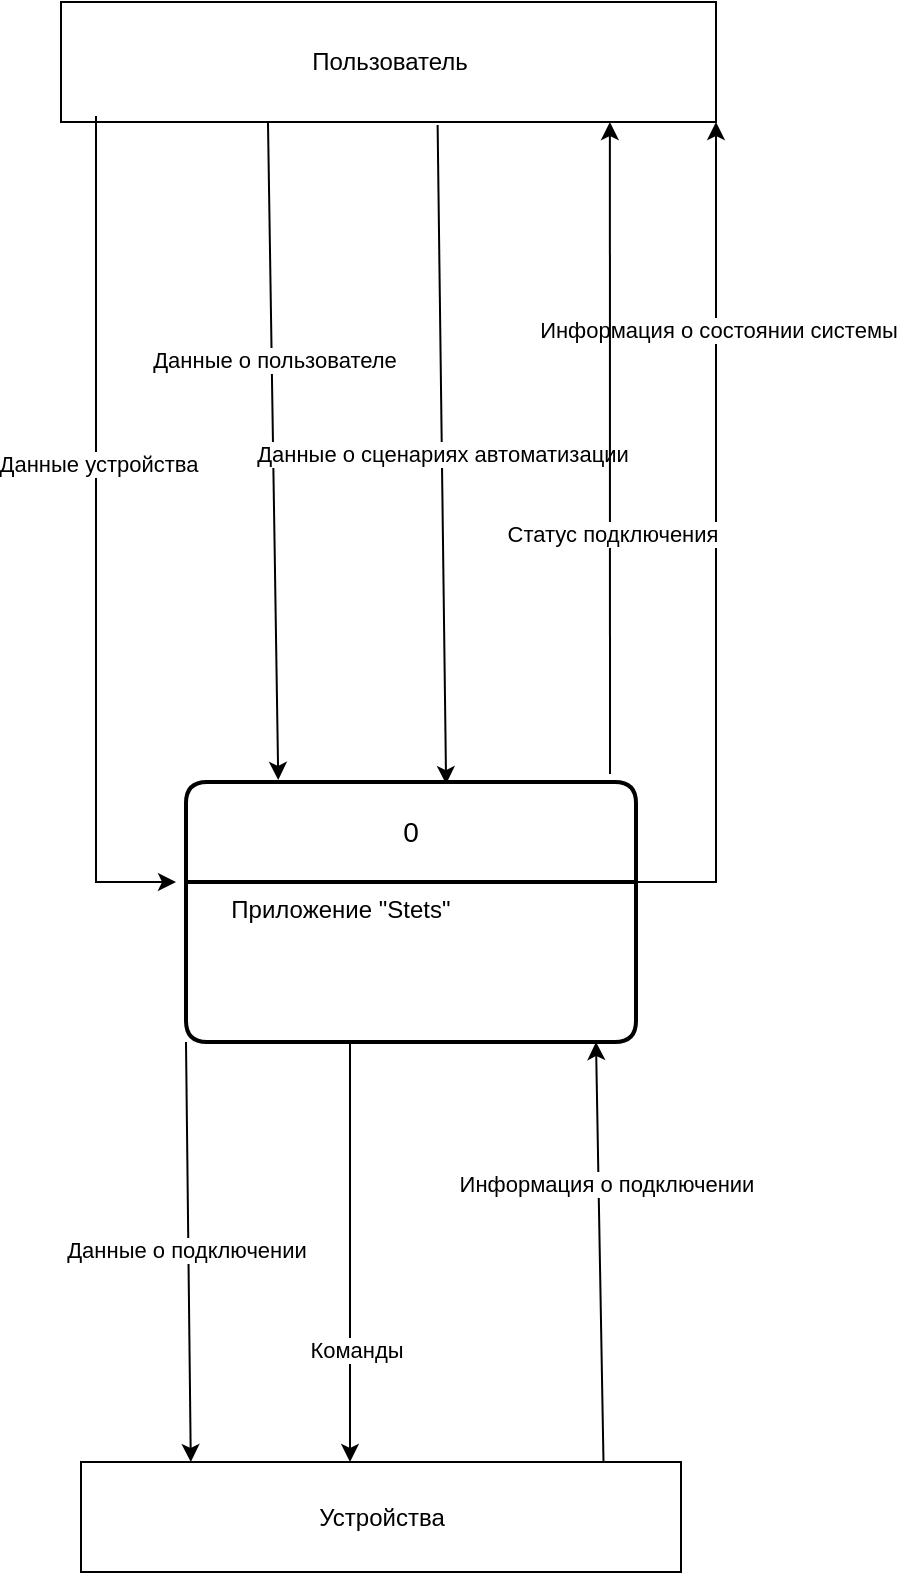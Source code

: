 <mxfile pages="3">
    <diagram name="DFD-контекстная" id="reZikSIWh23QhGESm94G">
        <mxGraphModel dx="402" dy="1732" grid="1" gridSize="10" guides="1" tooltips="1" connect="1" arrows="1" fold="1" page="1" pageScale="1" pageWidth="827" pageHeight="1169" math="0" shadow="0">
            <root>
                <mxCell id="0"/>
                <mxCell id="1" parent="0"/>
                <mxCell id="k6zx8bXzY3OSaqFqlbO9-1" value="Пользователь" style="rounded=0;whiteSpace=wrap;html=1;" parent="1" vertex="1">
                    <mxGeometry x="212.5" y="-160" width="327.5" height="60" as="geometry"/>
                </mxCell>
                <mxCell id="k6zx8bXzY3OSaqFqlbO9-2" value="0" style="swimlane;childLayout=stackLayout;horizontal=1;startSize=50;horizontalStack=0;rounded=1;fontSize=14;fontStyle=0;strokeWidth=2;resizeParent=0;resizeLast=1;shadow=0;dashed=0;align=center;arcSize=7;whiteSpace=wrap;html=1;" parent="1" vertex="1">
                    <mxGeometry x="275" y="230" width="225" height="130" as="geometry"/>
                </mxCell>
                <mxCell id="k6zx8bXzY3OSaqFqlbO9-3" value="&amp;nbsp; &amp;nbsp; &amp;nbsp;Приложение &quot;Stets&quot;" style="align=left;strokeColor=none;fillColor=none;spacingLeft=4;spacingRight=4;fontSize=12;verticalAlign=top;resizable=0;rotatable=0;part=1;html=1;whiteSpace=wrap;" parent="k6zx8bXzY3OSaqFqlbO9-2" vertex="1">
                    <mxGeometry y="50" width="225" height="80" as="geometry"/>
                </mxCell>
                <mxCell id="k6zx8bXzY3OSaqFqlbO9-4" value="Устройства" style="html=1;dashed=0;whiteSpace=wrap;" parent="1" vertex="1">
                    <mxGeometry x="222.5" y="570" width="300" height="55" as="geometry"/>
                </mxCell>
                <mxCell id="k6zx8bXzY3OSaqFqlbO9-5" value="" style="endArrow=classic;html=1;rounded=0;" parent="1" edge="1">
                    <mxGeometry width="50" height="50" relative="1" as="geometry">
                        <mxPoint x="230" y="-103" as="sourcePoint"/>
                        <mxPoint x="270" y="280" as="targetPoint"/>
                        <Array as="points">
                            <mxPoint x="230" y="280"/>
                        </Array>
                    </mxGeometry>
                </mxCell>
                <mxCell id="k6zx8bXzY3OSaqFqlbO9-6" value="Данные устройства" style="edgeLabel;html=1;align=center;verticalAlign=middle;resizable=0;points=[];" parent="k6zx8bXzY3OSaqFqlbO9-5" vertex="1" connectable="0">
                    <mxGeometry x="-0.178" y="1" relative="1" as="geometry">
                        <mxPoint as="offset"/>
                    </mxGeometry>
                </mxCell>
                <mxCell id="k6zx8bXzY3OSaqFqlbO9-7" value="" style="endArrow=classic;html=1;rounded=0;exitX=0.316;exitY=1;exitDx=0;exitDy=0;exitPerimeter=0;entryX=0.205;entryY=-0.008;entryDx=0;entryDy=0;entryPerimeter=0;" parent="1" source="k6zx8bXzY3OSaqFqlbO9-1" target="k6zx8bXzY3OSaqFqlbO9-2" edge="1">
                    <mxGeometry width="50" height="50" relative="1" as="geometry">
                        <mxPoint x="390" y="240" as="sourcePoint"/>
                        <mxPoint x="440" y="190" as="targetPoint"/>
                    </mxGeometry>
                </mxCell>
                <mxCell id="k6zx8bXzY3OSaqFqlbO9-11" value="Данные о пользователе" style="edgeLabel;html=1;align=center;verticalAlign=middle;resizable=0;points=[];" parent="k6zx8bXzY3OSaqFqlbO9-7" vertex="1" connectable="0">
                    <mxGeometry x="-0.281" y="1" relative="1" as="geometry">
                        <mxPoint as="offset"/>
                    </mxGeometry>
                </mxCell>
                <mxCell id="k6zx8bXzY3OSaqFqlbO9-9" value="" style="endArrow=classic;html=1;rounded=0;exitX=0;exitY=1;exitDx=0;exitDy=0;entryX=0.183;entryY=0;entryDx=0;entryDy=0;entryPerimeter=0;" parent="1" source="k6zx8bXzY3OSaqFqlbO9-3" target="k6zx8bXzY3OSaqFqlbO9-4" edge="1">
                    <mxGeometry width="50" height="50" relative="1" as="geometry">
                        <mxPoint x="308" y="360" as="sourcePoint"/>
                        <mxPoint x="280" y="580" as="targetPoint"/>
                    </mxGeometry>
                </mxCell>
                <mxCell id="k6zx8bXzY3OSaqFqlbO9-10" value="Данные о подключении" style="edgeLabel;html=1;align=center;verticalAlign=middle;resizable=0;points=[];" parent="k6zx8bXzY3OSaqFqlbO9-9" vertex="1" connectable="0">
                    <mxGeometry x="-0.013" y="-1" relative="1" as="geometry">
                        <mxPoint as="offset"/>
                    </mxGeometry>
                </mxCell>
                <mxCell id="k6zx8bXzY3OSaqFqlbO9-12" value="" style="endArrow=classic;html=1;rounded=0;exitX=0.575;exitY=1.025;exitDx=0;exitDy=0;exitPerimeter=0;entryX=0.578;entryY=0.008;entryDx=0;entryDy=0;entryPerimeter=0;" parent="1" source="k6zx8bXzY3OSaqFqlbO9-1" target="k6zx8bXzY3OSaqFqlbO9-2" edge="1">
                    <mxGeometry width="50" height="50" relative="1" as="geometry">
                        <mxPoint x="390" y="240" as="sourcePoint"/>
                        <mxPoint x="401" y="230" as="targetPoint"/>
                    </mxGeometry>
                </mxCell>
                <mxCell id="k6zx8bXzY3OSaqFqlbO9-18" value="Данные о сценариях автоматизации" style="edgeLabel;html=1;align=center;verticalAlign=middle;resizable=0;points=[];" parent="k6zx8bXzY3OSaqFqlbO9-12" vertex="1" connectable="0">
                    <mxGeometry x="-0.006" relative="1" as="geometry">
                        <mxPoint as="offset"/>
                    </mxGeometry>
                </mxCell>
                <mxCell id="k6zx8bXzY3OSaqFqlbO9-14" value="" style="endArrow=classic;html=1;rounded=0;exitX=1;exitY=0;exitDx=0;exitDy=0;entryX=1;entryY=1;entryDx=0;entryDy=0;" parent="1" source="k6zx8bXzY3OSaqFqlbO9-3" target="k6zx8bXzY3OSaqFqlbO9-1" edge="1">
                    <mxGeometry width="50" height="50" relative="1" as="geometry">
                        <mxPoint x="720" y="290" as="sourcePoint"/>
                        <mxPoint x="531" y="-98" as="targetPoint"/>
                        <Array as="points">
                            <mxPoint x="540" y="280"/>
                        </Array>
                    </mxGeometry>
                </mxCell>
                <mxCell id="k6zx8bXzY3OSaqFqlbO9-24" value="Информация о состоянии системы" style="edgeLabel;html=1;align=center;verticalAlign=middle;resizable=0;points=[];" parent="k6zx8bXzY3OSaqFqlbO9-14" vertex="1" connectable="0">
                    <mxGeometry x="0.505" y="-1" relative="1" as="geometry">
                        <mxPoint as="offset"/>
                    </mxGeometry>
                </mxCell>
                <mxCell id="k6zx8bXzY3OSaqFqlbO9-16" value="" style="endArrow=classic;html=1;rounded=0;exitX=0.75;exitY=0;exitDx=0;exitDy=0;entryX=0.75;entryY=1;entryDx=0;entryDy=0;" parent="1" edge="1">
                    <mxGeometry width="50" height="50" relative="1" as="geometry">
                        <mxPoint x="483.75" y="570" as="sourcePoint"/>
                        <mxPoint x="480" y="360" as="targetPoint"/>
                        <Array as="points"/>
                    </mxGeometry>
                </mxCell>
                <mxCell id="k6zx8bXzY3OSaqFqlbO9-17" value="Информация о подключении" style="edgeLabel;html=1;align=center;verticalAlign=middle;resizable=0;points=[];" parent="k6zx8bXzY3OSaqFqlbO9-16" vertex="1" connectable="0">
                    <mxGeometry x="-0.039" y="-3" relative="1" as="geometry">
                        <mxPoint y="-38" as="offset"/>
                    </mxGeometry>
                </mxCell>
                <mxCell id="k6zx8bXzY3OSaqFqlbO9-19" value="" style="endArrow=classic;html=1;rounded=0;" parent="1" edge="1">
                    <mxGeometry width="50" height="50" relative="1" as="geometry">
                        <mxPoint x="357" y="361" as="sourcePoint"/>
                        <mxPoint x="357" y="570" as="targetPoint"/>
                    </mxGeometry>
                </mxCell>
                <mxCell id="k6zx8bXzY3OSaqFqlbO9-21" value="Команды" style="edgeLabel;html=1;align=center;verticalAlign=middle;resizable=0;points=[];" parent="k6zx8bXzY3OSaqFqlbO9-19" vertex="1" connectable="0">
                    <mxGeometry x="0.465" y="3" relative="1" as="geometry">
                        <mxPoint as="offset"/>
                    </mxGeometry>
                </mxCell>
                <mxCell id="k6zx8bXzY3OSaqFqlbO9-22" value="" style="endArrow=classic;html=1;rounded=0;entryX=0.838;entryY=1;entryDx=0;entryDy=0;entryPerimeter=0;" parent="1" target="k6zx8bXzY3OSaqFqlbO9-1" edge="1">
                    <mxGeometry width="50" height="50" relative="1" as="geometry">
                        <mxPoint x="487" y="226" as="sourcePoint"/>
                        <mxPoint x="670" y="150" as="targetPoint"/>
                        <Array as="points"/>
                    </mxGeometry>
                </mxCell>
                <mxCell id="k6zx8bXzY3OSaqFqlbO9-23" value="Статус подключения" style="edgeLabel;html=1;align=center;verticalAlign=middle;resizable=0;points=[];" parent="k6zx8bXzY3OSaqFqlbO9-22" vertex="1" connectable="0">
                    <mxGeometry x="-0.26" y="-1" relative="1" as="geometry">
                        <mxPoint as="offset"/>
                    </mxGeometry>
                </mxCell>
            </root>
        </mxGraphModel>
    </diagram>
    <diagram id="iBWGC7kFAZSVqb4ZcqFA" name="DFD-логическая">
        <mxGraphModel dx="1529" dy="563" grid="1" gridSize="10" guides="1" tooltips="1" connect="1" arrows="1" fold="1" page="1" pageScale="1" pageWidth="827" pageHeight="1169" math="0" shadow="0">
            <root>
                <mxCell id="0"/>
                <mxCell id="1" parent="0"/>
                <mxCell id="yB6pXcSlxab4qmpoPJFM-1" value="1&amp;nbsp;" style="swimlane;childLayout=stackLayout;horizontal=1;startSize=50;horizontalStack=0;rounded=1;fontSize=14;fontStyle=0;strokeWidth=2;resizeParent=0;resizeLast=1;shadow=0;dashed=0;align=center;arcSize=4;whiteSpace=wrap;html=1;" parent="1" vertex="1">
                    <mxGeometry x="50" y="410" width="160" height="120" as="geometry"/>
                </mxCell>
                <mxCell id="yB6pXcSlxab4qmpoPJFM-2" value="Управлять учетной записью" style="align=left;strokeColor=none;fillColor=none;spacingLeft=4;spacingRight=4;fontSize=12;verticalAlign=top;resizable=0;rotatable=0;part=1;html=1;whiteSpace=wrap;" parent="yB6pXcSlxab4qmpoPJFM-1" vertex="1">
                    <mxGeometry y="50" width="160" height="70" as="geometry"/>
                </mxCell>
                <mxCell id="yB6pXcSlxab4qmpoPJFM-3" value="2" style="swimlane;childLayout=stackLayout;horizontal=1;startSize=50;horizontalStack=0;rounded=1;fontSize=14;fontStyle=0;strokeWidth=2;resizeParent=0;resizeLast=1;shadow=0;dashed=0;align=center;arcSize=4;whiteSpace=wrap;html=1;" parent="1" vertex="1">
                    <mxGeometry x="960" y="480" width="160" height="120" as="geometry"/>
                </mxCell>
                <mxCell id="yB6pXcSlxab4qmpoPJFM-4" value="Управлять устройством" style="align=left;strokeColor=none;fillColor=none;spacingLeft=4;spacingRight=4;fontSize=12;verticalAlign=top;resizable=0;rotatable=0;part=1;html=1;whiteSpace=wrap;" parent="yB6pXcSlxab4qmpoPJFM-3" vertex="1">
                    <mxGeometry y="50" width="160" height="70" as="geometry"/>
                </mxCell>
                <mxCell id="yB6pXcSlxab4qmpoPJFM-5" value="4" style="swimlane;childLayout=stackLayout;horizontal=1;startSize=50;horizontalStack=0;rounded=1;fontSize=14;fontStyle=0;strokeWidth=2;resizeParent=0;resizeLast=1;shadow=0;dashed=0;align=center;arcSize=4;whiteSpace=wrap;html=1;" parent="1" vertex="1">
                    <mxGeometry x="-200" y="600" width="160" height="120" as="geometry"/>
                </mxCell>
                <mxCell id="yB6pXcSlxab4qmpoPJFM-6" value="Управлять комнатами" style="align=left;strokeColor=none;fillColor=none;spacingLeft=4;spacingRight=4;fontSize=12;verticalAlign=top;resizable=0;rotatable=0;part=1;html=1;whiteSpace=wrap;" parent="yB6pXcSlxab4qmpoPJFM-5" vertex="1">
                    <mxGeometry y="50" width="160" height="70" as="geometry"/>
                </mxCell>
                <mxCell id="yB6pXcSlxab4qmpoPJFM-7" value="3" style="swimlane;childLayout=stackLayout;horizontal=1;startSize=50;horizontalStack=0;rounded=1;fontSize=14;fontStyle=0;strokeWidth=2;resizeParent=0;resizeLast=1;shadow=0;dashed=0;align=center;arcSize=4;whiteSpace=wrap;html=1;" parent="1" vertex="1">
                    <mxGeometry x="770" y="350" width="160" height="120" as="geometry"/>
                </mxCell>
                <mxCell id="yB6pXcSlxab4qmpoPJFM-8" value="Управлять сценарием" style="align=left;strokeColor=none;fillColor=none;spacingLeft=4;spacingRight=4;fontSize=12;verticalAlign=top;resizable=0;rotatable=0;part=1;html=1;whiteSpace=wrap;" parent="yB6pXcSlxab4qmpoPJFM-7" vertex="1">
                    <mxGeometry y="50" width="160" height="70" as="geometry"/>
                </mxCell>
                <mxCell id="yB6pXcSlxab4qmpoPJFM-9" value="5&amp;nbsp;" style="swimlane;childLayout=stackLayout;horizontal=1;startSize=50;horizontalStack=0;rounded=1;fontSize=14;fontStyle=0;strokeWidth=2;resizeParent=0;resizeLast=1;shadow=0;dashed=0;align=center;arcSize=4;whiteSpace=wrap;html=1;" parent="1" vertex="1">
                    <mxGeometry x="370" y="460" width="260" height="130" as="geometry"/>
                </mxCell>
                <mxCell id="yB6pXcSlxab4qmpoPJFM-10" value="Управлять домом" style="align=left;strokeColor=none;fillColor=none;spacingLeft=4;spacingRight=4;fontSize=12;verticalAlign=top;resizable=0;rotatable=0;part=1;html=1;whiteSpace=wrap;" parent="yB6pXcSlxab4qmpoPJFM-9" vertex="1">
                    <mxGeometry y="50" width="260" height="80" as="geometry"/>
                </mxCell>
                <mxCell id="yB6pXcSlxab4qmpoPJFM-11" value="Пользователь" style="html=1;dashed=0;whiteSpace=wrap;" parent="1" vertex="1">
                    <mxGeometry x="360" y="220" width="280" height="50" as="geometry"/>
                </mxCell>
                <mxCell id="yB6pXcSlxab4qmpoPJFM-12" value="Устройство" style="html=1;dashed=0;whiteSpace=wrap;" parent="1" vertex="1">
                    <mxGeometry x="950" y="820" width="210" height="50" as="geometry"/>
                </mxCell>
                <mxCell id="yB6pXcSlxab4qmpoPJFM-13" value="D1&lt;span style=&quot;white-space: pre;&quot;&gt;&#x9;&lt;/span&gt;Пользователи" style="html=1;dashed=0;whiteSpace=wrap;shape=mxgraph.dfd.dataStoreID;align=left;spacingLeft=3;points=[[0,0],[0.5,0],[1,0],[0,0.5],[1,0.5],[0,1],[0.5,1],[1,1]];" parent="1" vertex="1">
                    <mxGeometry x="180" y="760" width="160" height="30" as="geometry"/>
                </mxCell>
                <mxCell id="yB6pXcSlxab4qmpoPJFM-14" value="D2&lt;span style=&quot;white-space: pre;&quot;&gt;&#x9;&lt;/span&gt;Подключенные устройства" style="html=1;dashed=0;whiteSpace=wrap;shape=mxgraph.dfd.dataStoreID;align=left;spacingLeft=3;points=[[0,0],[0.5,0],[1,0],[0,0.5],[1,0.5],[0,1],[0.5,1],[1,1]];" parent="1" vertex="1">
                    <mxGeometry x="1080" y="680" width="190" height="30" as="geometry"/>
                </mxCell>
                <mxCell id="yB6pXcSlxab4qmpoPJFM-15" value="D4&lt;span style=&quot;white-space: pre;&quot;&gt;&#x9;&lt;/span&gt;Комнаты" style="html=1;dashed=0;whiteSpace=wrap;shape=mxgraph.dfd.dataStoreID;align=left;spacingLeft=3;points=[[0,0],[0.5,0],[1,0],[0,0.5],[1,0.5],[0,1],[0.5,1],[1,1]];" parent="1" vertex="1">
                    <mxGeometry x="-190" y="950" width="170" height="30" as="geometry"/>
                </mxCell>
                <mxCell id="yB6pXcSlxab4qmpoPJFM-16" value="D5&lt;span style=&quot;white-space: pre;&quot;&gt;&#x9;&lt;/span&gt;&amp;nbsp;Данные&amp;nbsp; о состоянии системы" style="html=1;dashed=0;whiteSpace=wrap;shape=mxgraph.dfd.dataStoreID;align=left;spacingLeft=3;points=[[0,0],[0.5,0],[1,0],[0,0.5],[1,0.5],[0,1],[0.5,1],[1,1]];" parent="1" vertex="1">
                    <mxGeometry x="190" y="360" width="205" height="30" as="geometry"/>
                </mxCell>
                <mxCell id="Th4OzS_0LrlCGbPmKMXX-1" value="" style="endArrow=classic;html=1;rounded=0;entryX=0.556;entryY=-0.033;entryDx=0;entryDy=0;entryPerimeter=0;exitX=0;exitY=0.75;exitDx=0;exitDy=0;" parent="1" source="yB6pXcSlxab4qmpoPJFM-11" target="yB6pXcSlxab4qmpoPJFM-1" edge="1">
                    <mxGeometry width="50" height="50" relative="1" as="geometry">
                        <mxPoint x="350" y="260" as="sourcePoint"/>
                        <mxPoint x="440" y="590" as="targetPoint"/>
                        <Array as="points">
                            <mxPoint x="139" y="260"/>
                        </Array>
                    </mxGeometry>
                </mxCell>
                <mxCell id="Th4OzS_0LrlCGbPmKMXX-2" value="Данные о пользователе" style="edgeLabel;html=1;align=center;verticalAlign=middle;resizable=0;points=[];" parent="Th4OzS_0LrlCGbPmKMXX-1" vertex="1" connectable="0">
                    <mxGeometry x="0.114" y="-3" relative="1" as="geometry">
                        <mxPoint as="offset"/>
                    </mxGeometry>
                </mxCell>
                <mxCell id="Th4OzS_0LrlCGbPmKMXX-3" value="" style="endArrow=classic;html=1;rounded=0;exitX=0.438;exitY=1.057;exitDx=0;exitDy=0;exitPerimeter=0;entryX=0;entryY=0.5;entryDx=0;entryDy=0;" parent="1" source="yB6pXcSlxab4qmpoPJFM-2" target="yB6pXcSlxab4qmpoPJFM-13" edge="1">
                    <mxGeometry width="50" height="50" relative="1" as="geometry">
                        <mxPoint x="390" y="640" as="sourcePoint"/>
                        <mxPoint x="440" y="590" as="targetPoint"/>
                        <Array as="points">
                            <mxPoint x="120" y="775"/>
                        </Array>
                    </mxGeometry>
                </mxCell>
                <mxCell id="Th4OzS_0LrlCGbPmKMXX-4" value="Новый пользователь" style="edgeLabel;html=1;align=center;verticalAlign=middle;resizable=0;points=[];" parent="Th4OzS_0LrlCGbPmKMXX-3" vertex="1" connectable="0">
                    <mxGeometry x="-0.018" y="3" relative="1" as="geometry">
                        <mxPoint x="-8" y="-42" as="offset"/>
                    </mxGeometry>
                </mxCell>
                <mxCell id="Th4OzS_0LrlCGbPmKMXX-5" value="" style="endArrow=classic;html=1;rounded=0;exitX=0.625;exitY=0;exitDx=0;exitDy=0;exitPerimeter=0;entryX=0;entryY=0.75;entryDx=0;entryDy=0;" parent="1" source="yB6pXcSlxab4qmpoPJFM-13" target="yB6pXcSlxab4qmpoPJFM-9" edge="1">
                    <mxGeometry width="50" height="50" relative="1" as="geometry">
                        <mxPoint x="390" y="640" as="sourcePoint"/>
                        <mxPoint x="440" y="590" as="targetPoint"/>
                        <Array as="points">
                            <mxPoint x="280" y="558"/>
                        </Array>
                    </mxGeometry>
                </mxCell>
                <mxCell id="Th4OzS_0LrlCGbPmKMXX-6" value="Данные пользователя" style="edgeLabel;html=1;align=center;verticalAlign=middle;resizable=0;points=[];" parent="Th4OzS_0LrlCGbPmKMXX-5" vertex="1" connectable="0">
                    <mxGeometry x="-0.224" relative="1" as="geometry">
                        <mxPoint as="offset"/>
                    </mxGeometry>
                </mxCell>
                <mxCell id="Th4OzS_0LrlCGbPmKMXX-7" value="" style="endArrow=classic;html=1;rounded=0;exitX=0.25;exitY=1;exitDx=0;exitDy=0;" parent="1" source="yB6pXcSlxab4qmpoPJFM-11" edge="1">
                    <mxGeometry width="50" height="50" relative="1" as="geometry">
                        <mxPoint x="460" y="640" as="sourcePoint"/>
                        <mxPoint x="430" y="458" as="targetPoint"/>
                    </mxGeometry>
                </mxCell>
                <mxCell id="Th4OzS_0LrlCGbPmKMXX-8" value="Команда" style="edgeLabel;html=1;align=center;verticalAlign=middle;resizable=0;points=[];" parent="Th4OzS_0LrlCGbPmKMXX-7" vertex="1" connectable="0">
                    <mxGeometry x="-0.052" y="-1" relative="1" as="geometry">
                        <mxPoint as="offset"/>
                    </mxGeometry>
                </mxCell>
                <mxCell id="MvIevHki_tiFbJYC2Q9U-1" value="" style="endArrow=classic;html=1;rounded=0;exitX=1;exitY=0.5;exitDx=0;exitDy=0;" parent="1" edge="1">
                    <mxGeometry width="50" height="50" relative="1" as="geometry">
                        <mxPoint x="640" y="235" as="sourcePoint"/>
                        <mxPoint x="1040" y="480" as="targetPoint"/>
                        <Array as="points">
                            <mxPoint x="850" y="235"/>
                            <mxPoint x="1040" y="235"/>
                        </Array>
                    </mxGeometry>
                </mxCell>
                <mxCell id="MvIevHki_tiFbJYC2Q9U-2" value="Данные устройства" style="edgeLabel;html=1;align=center;verticalAlign=middle;resizable=0;points=[];" parent="MvIevHki_tiFbJYC2Q9U-1" vertex="1" connectable="0">
                    <mxGeometry x="0.565" relative="1" as="geometry">
                        <mxPoint as="offset"/>
                    </mxGeometry>
                </mxCell>
                <mxCell id="esLoRcwWPjOHt5BizVBH-1" value="" style="endArrow=classic;html=1;rounded=0;entryX=0.632;entryY=-0.1;entryDx=0;entryDy=0;entryPerimeter=0;" parent="1" target="yB6pXcSlxab4qmpoPJFM-14" edge="1">
                    <mxGeometry width="50" height="50" relative="1" as="geometry">
                        <mxPoint x="1120" y="540" as="sourcePoint"/>
                        <mxPoint x="1200" y="540" as="targetPoint"/>
                        <Array as="points">
                            <mxPoint x="1200" y="540"/>
                            <mxPoint x="1200" y="610"/>
                        </Array>
                    </mxGeometry>
                </mxCell>
                <mxCell id="esLoRcwWPjOHt5BizVBH-2" value="Новое устройство" style="edgeLabel;html=1;align=center;verticalAlign=middle;resizable=0;points=[];" parent="esLoRcwWPjOHt5BizVBH-1" vertex="1" connectable="0">
                    <mxGeometry x="-0.057" y="3" relative="1" as="geometry">
                        <mxPoint as="offset"/>
                    </mxGeometry>
                </mxCell>
                <mxCell id="esLoRcwWPjOHt5BizVBH-3" value="" style="endArrow=classic;html=1;rounded=0;entryX=1.024;entryY=0.625;entryDx=0;entryDy=0;entryPerimeter=0;exitX=0.006;exitY=0.4;exitDx=0;exitDy=0;exitPerimeter=0;" parent="1" source="yB6pXcSlxab4qmpoPJFM-4" target="yB6pXcSlxab4qmpoPJFM-10" edge="1">
                    <mxGeometry width="50" height="50" relative="1" as="geometry">
                        <mxPoint x="800" y="630" as="sourcePoint"/>
                        <mxPoint x="510" y="590" as="targetPoint"/>
                        <Array as="points">
                            <mxPoint x="800" y="560"/>
                        </Array>
                    </mxGeometry>
                </mxCell>
                <mxCell id="esLoRcwWPjOHt5BizVBH-4" value="Данные устройства" style="edgeLabel;html=1;align=center;verticalAlign=middle;resizable=0;points=[];" parent="esLoRcwWPjOHt5BizVBH-3" vertex="1" connectable="0">
                    <mxGeometry x="0.061" y="-1" relative="1" as="geometry">
                        <mxPoint as="offset"/>
                    </mxGeometry>
                </mxCell>
                <mxCell id="VAtWqYAqVG_3gc-gl02Y-1" value="" style="endArrow=classic;html=1;rounded=0;exitX=0.57;exitY=-0.006;exitDx=0;exitDy=0;exitPerimeter=0;" parent="1" source="yB6pXcSlxab4qmpoPJFM-12" edge="1">
                    <mxGeometry width="50" height="50" relative="1" as="geometry">
                        <mxPoint x="500" y="697" as="sourcePoint"/>
                        <mxPoint x="1070" y="600" as="targetPoint"/>
                    </mxGeometry>
                </mxCell>
                <mxCell id="VAtWqYAqVG_3gc-gl02Y-2" value="Информация о подключении" style="edgeLabel;html=1;align=center;verticalAlign=middle;resizable=0;points=[];" parent="VAtWqYAqVG_3gc-gl02Y-1" vertex="1" connectable="0">
                    <mxGeometry x="-0.383" y="-3" relative="1" as="geometry">
                        <mxPoint as="offset"/>
                    </mxGeometry>
                </mxCell>
                <mxCell id="FkXzyb1X4vlJU72x5XCU-1" value="" style="endArrow=classic;html=1;rounded=0;exitX=1;exitY=0.25;exitDx=0;exitDy=0;entryX=0.5;entryY=0;entryDx=0;entryDy=0;" parent="1" target="yB6pXcSlxab4qmpoPJFM-7" edge="1">
                    <mxGeometry width="50" height="50" relative="1" as="geometry">
                        <mxPoint x="640" y="250" as="sourcePoint"/>
                        <mxPoint x="730" y="397.5" as="targetPoint"/>
                        <Array as="points">
                            <mxPoint x="850" y="250"/>
                        </Array>
                    </mxGeometry>
                </mxCell>
                <mxCell id="FkXzyb1X4vlJU72x5XCU-2" value="Данные о сценариях автоматизации" style="edgeLabel;html=1;align=center;verticalAlign=middle;resizable=0;points=[];" parent="FkXzyb1X4vlJU72x5XCU-1" vertex="1" connectable="0">
                    <mxGeometry x="0.643" y="-3" relative="1" as="geometry">
                        <mxPoint as="offset"/>
                    </mxGeometry>
                </mxCell>
                <mxCell id="meuc46JALqr3zIQNHmDI-3" value="" style="endArrow=classic;html=1;rounded=0;exitX=0.5;exitY=1;exitDx=0;exitDy=0;entryX=1;entryY=0.25;entryDx=0;entryDy=0;" parent="1" target="yB6pXcSlxab4qmpoPJFM-10" edge="1">
                    <mxGeometry width="50" height="50" relative="1" as="geometry">
                        <mxPoint x="884" y="470" as="sourcePoint"/>
                        <mxPoint x="640" y="500" as="targetPoint"/>
                        <Array as="points">
                            <mxPoint x="884" y="530"/>
                            <mxPoint x="660" y="530"/>
                        </Array>
                    </mxGeometry>
                </mxCell>
                <mxCell id="xZoSSVzvrT3jWN32nEku-7" value="Данные о новых сценариях" style="edgeLabel;html=1;align=center;verticalAlign=middle;resizable=0;points=[];" parent="meuc46JALqr3zIQNHmDI-3" vertex="1" connectable="0">
                    <mxGeometry x="-0.184" y="2" relative="1" as="geometry">
                        <mxPoint x="-1" as="offset"/>
                    </mxGeometry>
                </mxCell>
                <mxCell id="meuc46JALqr3zIQNHmDI-4" value="" style="endArrow=classic;html=1;rounded=0;exitX=0;exitY=0.25;exitDx=0;exitDy=0;entryX=0.5;entryY=0;entryDx=0;entryDy=0;" parent="1" source="yB6pXcSlxab4qmpoPJFM-11" target="yB6pXcSlxab4qmpoPJFM-5" edge="1">
                    <mxGeometry width="50" height="50" relative="1" as="geometry">
                        <mxPoint x="410" y="600" as="sourcePoint"/>
                        <mxPoint x="460" y="550" as="targetPoint"/>
                        <Array as="points">
                            <mxPoint x="-120" y="230"/>
                        </Array>
                    </mxGeometry>
                </mxCell>
                <mxCell id="meuc46JALqr3zIQNHmDI-5" value="Данные о комнатах" style="edgeLabel;html=1;align=center;verticalAlign=middle;resizable=0;points=[];" parent="meuc46JALqr3zIQNHmDI-4" vertex="1" connectable="0">
                    <mxGeometry x="0.361" relative="1" as="geometry">
                        <mxPoint as="offset"/>
                    </mxGeometry>
                </mxCell>
                <mxCell id="meuc46JALqr3zIQNHmDI-6" value="" style="endArrow=classic;html=1;rounded=0;exitX=0.5;exitY=1;exitDx=0;exitDy=0;entryX=0.412;entryY=0;entryDx=0;entryDy=0;entryPerimeter=0;" parent="1" source="yB6pXcSlxab4qmpoPJFM-6" target="yB6pXcSlxab4qmpoPJFM-15" edge="1">
                    <mxGeometry width="50" height="50" relative="1" as="geometry">
                        <mxPoint x="410" y="600" as="sourcePoint"/>
                        <mxPoint x="460" y="550" as="targetPoint"/>
                    </mxGeometry>
                </mxCell>
                <mxCell id="meuc46JALqr3zIQNHmDI-7" value="Новая комната" style="edgeLabel;html=1;align=center;verticalAlign=middle;resizable=0;points=[];" parent="meuc46JALqr3zIQNHmDI-6" vertex="1" connectable="0">
                    <mxGeometry x="-0.23" y="-1" relative="1" as="geometry">
                        <mxPoint as="offset"/>
                    </mxGeometry>
                </mxCell>
                <mxCell id="QI4z3A9985BD6TT1kJea-1" value="" style="endArrow=classic;html=1;rounded=0;entryX=0.75;entryY=1;entryDx=0;entryDy=0;" parent="1" target="yB6pXcSlxab4qmpoPJFM-11" edge="1">
                    <mxGeometry width="50" height="50" relative="1" as="geometry">
                        <mxPoint x="570" y="450" as="sourcePoint"/>
                        <mxPoint x="460" y="550" as="targetPoint"/>
                    </mxGeometry>
                </mxCell>
                <mxCell id="QI4z3A9985BD6TT1kJea-2" value="Данные о состоянии системы" style="edgeLabel;html=1;align=center;verticalAlign=middle;resizable=0;points=[];" parent="QI4z3A9985BD6TT1kJea-1" vertex="1" connectable="0">
                    <mxGeometry x="-0.029" y="-5" relative="1" as="geometry">
                        <mxPoint as="offset"/>
                    </mxGeometry>
                </mxCell>
                <mxCell id="QI4z3A9985BD6TT1kJea-3" value="" style="endArrow=classic;html=1;rounded=0;exitX=1;exitY=0.5;exitDx=0;exitDy=0;entryX=0;entryY=1;entryDx=0;entryDy=0;" parent="1" source="yB6pXcSlxab4qmpoPJFM-15" target="yB6pXcSlxab4qmpoPJFM-10" edge="1">
                    <mxGeometry width="50" height="50" relative="1" as="geometry">
                        <mxPoint x="410" y="600" as="sourcePoint"/>
                        <mxPoint x="460" y="550" as="targetPoint"/>
                        <Array as="points">
                            <mxPoint x="370" y="960"/>
                        </Array>
                    </mxGeometry>
                </mxCell>
                <mxCell id="QI4z3A9985BD6TT1kJea-4" value="Информация о комнате" style="edgeLabel;html=1;align=center;verticalAlign=middle;resizable=0;points=[];" parent="QI4z3A9985BD6TT1kJea-3" vertex="1" connectable="0">
                    <mxGeometry x="0.248" y="-1" relative="1" as="geometry">
                        <mxPoint as="offset"/>
                    </mxGeometry>
                </mxCell>
                <mxCell id="cDRBB3cIT0DuMHjjlJKp-1" value="" style="endArrow=classic;html=1;rounded=0;exitX=0.25;exitY=1;exitDx=0;exitDy=0;" parent="1" source="yB6pXcSlxab4qmpoPJFM-4" edge="1">
                    <mxGeometry width="50" height="50" relative="1" as="geometry">
                        <mxPoint x="400" y="620" as="sourcePoint"/>
                        <mxPoint x="1000" y="820" as="targetPoint"/>
                    </mxGeometry>
                </mxCell>
                <mxCell id="eJmEL_J62upDbb7Yupkg-1" value="Данные о подключении" style="edgeLabel;html=1;align=center;verticalAlign=middle;resizable=0;points=[];" parent="cDRBB3cIT0DuMHjjlJKp-1" vertex="1" connectable="0">
                    <mxGeometry x="0.104" y="1" relative="1" as="geometry">
                        <mxPoint y="-36" as="offset"/>
                    </mxGeometry>
                </mxCell>
                <mxCell id="xZoSSVzvrT3jWN32nEku-2" value="" style="endArrow=classic;html=1;rounded=0;exitX=-0.003;exitY=0.138;exitDx=0;exitDy=0;exitPerimeter=0;" parent="1" source="yB6pXcSlxab4qmpoPJFM-9" edge="1">
                    <mxGeometry width="50" height="50" relative="1" as="geometry">
                        <mxPoint x="410" y="600" as="sourcePoint"/>
                        <mxPoint x="360" y="391" as="targetPoint"/>
                        <Array as="points">
                            <mxPoint x="360" y="478"/>
                        </Array>
                    </mxGeometry>
                </mxCell>
                <mxCell id="xZoSSVzvrT3jWN32nEku-3" value="новые данные" style="edgeLabel;html=1;align=center;verticalAlign=middle;resizable=0;points=[];" parent="xZoSSVzvrT3jWN32nEku-2" vertex="1" connectable="0">
                    <mxGeometry x="0.122" y="-3" relative="1" as="geometry">
                        <mxPoint as="offset"/>
                    </mxGeometry>
                </mxCell>
                <mxCell id="xZoSSVzvrT3jWN32nEku-4" value="" style="endArrow=classic;html=1;rounded=0;exitX=0.461;exitY=1.069;exitDx=0;exitDy=0;entryX=0;entryY=0.5;entryDx=0;entryDy=0;exitPerimeter=0;" parent="1" source="yB6pXcSlxab4qmpoPJFM-16" target="yB6pXcSlxab4qmpoPJFM-9" edge="1">
                    <mxGeometry width="50" height="50" relative="1" as="geometry">
                        <mxPoint x="410" y="600" as="sourcePoint"/>
                        <mxPoint x="460" y="550" as="targetPoint"/>
                        <Array as="points">
                            <mxPoint x="285" y="525"/>
                        </Array>
                    </mxGeometry>
                </mxCell>
                <mxCell id="xZoSSVzvrT3jWN32nEku-5" value="Статистика состояния" style="edgeLabel;html=1;align=center;verticalAlign=middle;resizable=0;points=[];" parent="xZoSSVzvrT3jWN32nEku-4" vertex="1" connectable="0">
                    <mxGeometry x="-0.244" relative="1" as="geometry">
                        <mxPoint as="offset"/>
                    </mxGeometry>
                </mxCell>
            </root>
        </mxGraphModel>
    </diagram>
    <diagram id="DLpr7za16m0rbnRURpc9" name="ER-диаграмма">
        <mxGraphModel dx="1529" dy="1732" grid="1" gridSize="10" guides="1" tooltips="1" connect="1" arrows="1" fold="1" page="1" pageScale="1" pageWidth="827" pageHeight="1169" math="0" shadow="0">
            <root>
                <mxCell id="0"/>
                <mxCell id="1" parent="0"/>
                <mxCell id="EJkmDlG7SMKwn1BJMzHJ-1" value="Пользователь" style="swimlane;childLayout=stackLayout;horizontal=1;startSize=50;horizontalStack=0;rounded=1;fontSize=14;fontStyle=0;strokeWidth=2;resizeParent=0;resizeLast=1;shadow=0;dashed=0;align=center;arcSize=4;whiteSpace=wrap;html=1;" parent="1" vertex="1">
                    <mxGeometry x="335" y="-1100" width="320" height="380" as="geometry"/>
                </mxCell>
                <mxCell id="EJkmDlG7SMKwn1BJMzHJ-2" value="&lt;div&gt;* Идентификатор пользователя&lt;/div&gt;&lt;div&gt;Имя пользователя&lt;/div&gt;&lt;div&gt;Email&amp;nbsp;&lt;/div&gt;&lt;div&gt;Пароль&lt;/div&gt;&lt;div&gt;Идентификатор устройства&lt;/div&gt;&lt;div&gt;Название устройства&lt;/div&gt;&lt;div&gt;Статус устройства&lt;/div&gt;&lt;div&gt;Описание устройства&lt;/div&gt;&lt;div&gt;Модель устройства&lt;/div&gt;&lt;div&gt;Режим энергосбережения&lt;/div&gt;&lt;div&gt;Тип конаты&lt;/div&gt;&lt;div&gt;Название комнаты&lt;/div&gt;&lt;div&gt;Иконка комнаты&lt;br&gt;&lt;/div&gt;&lt;div&gt;Название сценария автоматизации&lt;/div&gt;&lt;div&gt;Время начала срабатывания&lt;/div&gt;&lt;div&gt;Время окончания&lt;/div&gt;&lt;div&gt;Дни недели&lt;/div&gt;&lt;div&gt;Статус сценария автоматизации&lt;/div&gt;&lt;div&gt;&lt;span style=&quot;background-color: transparent; color: light-dark(rgb(0, 0, 0), rgb(255, 255, 255));&quot;&gt;Адрес дома&lt;/span&gt;&lt;/div&gt;&lt;div&gt;&lt;span style=&quot;background-color: transparent; color: light-dark(rgb(0, 0, 0), rgb(255, 255, 255));&quot;&gt;Режим энергосбережения&lt;/span&gt;&lt;/div&gt;&lt;div&gt;&lt;br&gt;&lt;/div&gt;&lt;div&gt;&lt;br&gt;&lt;/div&gt;&lt;div&gt;&lt;br&gt;&lt;/div&gt;&lt;div&gt;&amp;nbsp;&lt;/div&gt;&lt;div&gt;&lt;br&gt;&lt;/div&gt;" style="align=left;strokeColor=none;fillColor=none;spacingLeft=4;spacingRight=4;fontSize=12;verticalAlign=top;resizable=0;rotatable=0;part=1;html=1;whiteSpace=wrap;" parent="EJkmDlG7SMKwn1BJMzHJ-1" vertex="1">
                    <mxGeometry y="50" width="320" height="330" as="geometry"/>
                </mxCell>
                <mxCell id="v-ZQU-GPhpROssEbqM0X-2" value="Пользователь" style="swimlane;childLayout=stackLayout;horizontal=1;startSize=50;horizontalStack=0;rounded=1;fontSize=14;fontStyle=0;strokeWidth=2;resizeParent=0;resizeLast=1;shadow=0;dashed=0;align=center;arcSize=4;whiteSpace=wrap;html=1;" parent="1" vertex="1">
                    <mxGeometry x="180" y="1050" width="235" height="170" as="geometry"/>
                </mxCell>
                <mxCell id="v-ZQU-GPhpROssEbqM0X-3" value="&lt;div&gt;&lt;span style=&quot;background-color: transparent; color: light-dark(rgb(0, 0, 0), rgb(255, 255, 255));&quot;&gt;* Идентификатор&amp;nbsp;&lt;/span&gt;&lt;/div&gt;&lt;div&gt;Имя&amp;nbsp;&lt;/div&gt;&lt;div&gt;Email&amp;nbsp;&lt;/div&gt;&lt;div&gt;Пароль&lt;/div&gt;&lt;div&gt;&lt;br&gt;&lt;/div&gt;&lt;div&gt;&lt;br&gt;&lt;/div&gt;&lt;div&gt;&lt;br&gt;&lt;/div&gt;&lt;div&gt;&lt;br&gt;&lt;/div&gt;&lt;div&gt;&amp;nbsp;&lt;/div&gt;&lt;div&gt;&lt;br&gt;&lt;/div&gt;" style="align=left;strokeColor=none;fillColor=none;spacingLeft=4;spacingRight=4;fontSize=12;verticalAlign=top;resizable=0;rotatable=0;part=1;html=1;whiteSpace=wrap;" parent="v-ZQU-GPhpROssEbqM0X-2" vertex="1">
                    <mxGeometry y="50" width="235" height="120" as="geometry"/>
                </mxCell>
                <mxCell id="webpT-jsm9kWoXAAuvPx-1" value="Устройство" style="swimlane;childLayout=stackLayout;horizontal=1;startSize=50;horizontalStack=0;rounded=1;fontSize=14;fontStyle=0;strokeWidth=2;resizeParent=0;resizeLast=1;shadow=0;dashed=0;align=center;arcSize=4;whiteSpace=wrap;html=1;" parent="1" vertex="1">
                    <mxGeometry x="637" y="1430" width="190" height="160" as="geometry"/>
                </mxCell>
                <mxCell id="webpT-jsm9kWoXAAuvPx-2" value="* Идентификатор устройства&lt;div&gt;Название устройства&lt;/div&gt;&lt;div&gt;Описание устройства&lt;/div&gt;&lt;div&gt;Модель устройства&lt;/div&gt;&lt;div&gt;Статус устройства&lt;/div&gt;&lt;div&gt;&lt;font style=&quot;color: light-dark(rgb(0, 0, 0), rgb(255, 51, 51));&quot;&gt;Режим энергосбережения&lt;/font&gt;&lt;/div&gt;" style="align=left;strokeColor=none;fillColor=none;spacingLeft=4;spacingRight=4;fontSize=12;verticalAlign=top;resizable=0;rotatable=0;part=1;html=1;whiteSpace=wrap;" parent="webpT-jsm9kWoXAAuvPx-1" vertex="1">
                    <mxGeometry y="50" width="190" height="110" as="geometry"/>
                </mxCell>
                <mxCell id="webpT-jsm9kWoXAAuvPx-3" value="Комната" style="swimlane;childLayout=stackLayout;horizontal=1;startSize=50;horizontalStack=0;rounded=1;fontSize=14;fontStyle=0;strokeWidth=2;resizeParent=0;resizeLast=1;shadow=0;dashed=0;align=center;arcSize=4;whiteSpace=wrap;html=1;" parent="1" vertex="1">
                    <mxGeometry x="1080" y="1090" width="160" height="150" as="geometry"/>
                </mxCell>
                <mxCell id="webpT-jsm9kWoXAAuvPx-4" value="* Название комнаты&lt;div&gt;Тип комнаты&lt;/div&gt;&lt;div&gt;Иконка комнаты&lt;/div&gt;&lt;div&gt;&amp;nbsp; &amp;nbsp; &amp;nbsp; &amp;nbsp; &amp;nbsp;&amp;nbsp;&lt;/div&gt;&lt;div&gt;&lt;br&gt;&lt;/div&gt;&lt;div&gt;&lt;br&gt;&lt;/div&gt;" style="align=left;strokeColor=none;fillColor=none;spacingLeft=4;spacingRight=4;fontSize=12;verticalAlign=top;resizable=0;rotatable=0;part=1;html=1;whiteSpace=wrap;" parent="webpT-jsm9kWoXAAuvPx-3" vertex="1">
                    <mxGeometry y="50" width="160" height="100" as="geometry"/>
                </mxCell>
                <mxCell id="webpT-jsm9kWoXAAuvPx-5" value="Сценарий автоматизации" style="swimlane;childLayout=stackLayout;horizontal=1;startSize=50;horizontalStack=0;rounded=1;fontSize=14;fontStyle=0;strokeWidth=2;resizeParent=0;resizeLast=1;shadow=0;dashed=0;align=center;arcSize=4;whiteSpace=wrap;html=1;" parent="1" vertex="1">
                    <mxGeometry x="-60" y="1320" width="180" height="180" as="geometry"/>
                </mxCell>
                <mxCell id="webpT-jsm9kWoXAAuvPx-6" value="*Название сценария автоматизации&lt;div&gt;Время начала срабатывания&lt;/div&gt;&lt;div&gt;Время окончания&lt;/div&gt;&lt;div&gt;Статус сценария автоматизациии&lt;/div&gt;&lt;div&gt;&lt;br&gt;&lt;div&gt;&lt;br&gt;&lt;/div&gt;&lt;/div&gt;" style="align=left;strokeColor=none;fillColor=none;spacingLeft=4;spacingRight=4;fontSize=12;verticalAlign=top;resizable=0;rotatable=0;part=1;html=1;whiteSpace=wrap;" parent="webpT-jsm9kWoXAAuvPx-5" vertex="1">
                    <mxGeometry y="50" width="180" height="130" as="geometry"/>
                </mxCell>
                <mxCell id="webpT-jsm9kWoXAAuvPx-7" value="" style="edgeStyle=entityRelationEdgeStyle;fontSize=12;html=1;endArrow=ERoneToMany;startArrow=ERmandOne;rounded=0;exitX=1.006;exitY=0.476;exitDx=0;exitDy=0;exitPerimeter=0;entryX=0;entryY=0.5;entryDx=0;entryDy=0;" parent="1" source="v-ZQU-GPhpROssEbqM0X-3" target="rgk75senXqsWcmnedg8--2" edge="1">
                    <mxGeometry width="100" height="100" relative="1" as="geometry">
                        <mxPoint x="370" y="1270" as="sourcePoint"/>
                        <mxPoint x="620" y="1030" as="targetPoint"/>
                    </mxGeometry>
                </mxCell>
                <mxCell id="webpT-jsm9kWoXAAuvPx-34" value="Владеет" style="edgeLabel;html=1;align=center;verticalAlign=middle;resizable=0;points=[];" parent="webpT-jsm9kWoXAAuvPx-7" vertex="1" connectable="0">
                    <mxGeometry x="0.025" y="-2" relative="1" as="geometry">
                        <mxPoint x="-1" as="offset"/>
                    </mxGeometry>
                </mxCell>
                <mxCell id="webpT-jsm9kWoXAAuvPx-9" value="" style="edgeStyle=entityRelationEdgeStyle;fontSize=12;html=1;endArrow=ERzeroToMany;startArrow=ERmandOne;rounded=0;exitX=1;exitY=0.25;exitDx=0;exitDy=0;entryX=0;entryY=0.25;entryDx=0;entryDy=0;" parent="1" source="webpT-jsm9kWoXAAuvPx-31" target="webpT-jsm9kWoXAAuvPx-3" edge="1">
                    <mxGeometry width="100" height="100" relative="1" as="geometry">
                        <mxPoint x="850.0" y="1050" as="sourcePoint"/>
                        <mxPoint x="1078.14" y="1179.14" as="targetPoint"/>
                    </mxGeometry>
                </mxCell>
                <mxCell id="webpT-jsm9kWoXAAuvPx-11" value="Содержит" style="edgeLabel;html=1;align=center;verticalAlign=middle;resizable=0;points=[];" parent="webpT-jsm9kWoXAAuvPx-9" vertex="1" connectable="0">
                    <mxGeometry x="-0.16" y="-1" relative="1" as="geometry">
                        <mxPoint as="offset"/>
                    </mxGeometry>
                </mxCell>
                <mxCell id="webpT-jsm9kWoXAAuvPx-12" value="" style="edgeStyle=entityRelationEdgeStyle;fontSize=12;html=1;endArrow=ERzeroToMany;startArrow=ERmandOne;rounded=0;exitX=0.003;exitY=0.652;exitDx=0;exitDy=0;exitPerimeter=0;entryX=1;entryY=0;entryDx=0;entryDy=0;" parent="1" source="v-ZQU-GPhpROssEbqM0X-3" target="webpT-jsm9kWoXAAuvPx-6" edge="1">
                    <mxGeometry width="100" height="100" relative="1" as="geometry">
                        <mxPoint x="300" y="1230" as="sourcePoint"/>
                        <mxPoint x="400" y="1130" as="targetPoint"/>
                    </mxGeometry>
                </mxCell>
                <mxCell id="webpT-jsm9kWoXAAuvPx-29" value="Создает" style="edgeLabel;html=1;align=center;verticalAlign=middle;resizable=0;points=[];" parent="webpT-jsm9kWoXAAuvPx-12" vertex="1" connectable="0">
                    <mxGeometry x="0.03" y="1" relative="1" as="geometry">
                        <mxPoint as="offset"/>
                    </mxGeometry>
                </mxCell>
                <mxCell id="webpT-jsm9kWoXAAuvPx-30" value="Дом" style="swimlane;childLayout=stackLayout;horizontal=1;startSize=50;horizontalStack=0;rounded=1;fontSize=14;fontStyle=0;strokeWidth=2;resizeParent=0;resizeLast=1;shadow=0;dashed=0;align=center;arcSize=4;whiteSpace=wrap;html=1;" parent="1" vertex="1">
                    <mxGeometry x="710" y="960" width="160" height="150" as="geometry"/>
                </mxCell>
                <mxCell id="webpT-jsm9kWoXAAuvPx-31" value="*&amp;nbsp;&lt;span style=&quot;background-color: transparent; color: light-dark(rgb(0, 0, 0), rgb(255, 255, 255));&quot;&gt;Номер дома&lt;/span&gt;&lt;div&gt;&lt;div&gt;Город&lt;/div&gt;&lt;div&gt;Улица&amp;nbsp;&lt;/div&gt;&lt;div&gt;Площадь&lt;/div&gt;&lt;/div&gt;&lt;div&gt;&lt;br&gt;&lt;/div&gt;" style="align=left;strokeColor=none;fillColor=none;spacingLeft=4;spacingRight=4;fontSize=12;verticalAlign=top;resizable=0;rotatable=0;part=1;html=1;whiteSpace=wrap;" parent="webpT-jsm9kWoXAAuvPx-30" vertex="1">
                    <mxGeometry y="50" width="160" height="100" as="geometry"/>
                </mxCell>
                <mxCell id="webpT-jsm9kWoXAAuvPx-35" value="" style="edgeStyle=entityRelationEdgeStyle;fontSize=12;html=1;endArrow=ERzeroToMany;startArrow=ERmandOne;rounded=0;exitX=0;exitY=0.5;exitDx=0;exitDy=0;entryX=1;entryY=0.75;entryDx=0;entryDy=0;" parent="1" source="webpT-jsm9kWoXAAuvPx-4" target="webpT-jsm9kWoXAAuvPx-2" edge="1">
                    <mxGeometry width="100" height="100" relative="1" as="geometry">
                        <mxPoint x="1053.04" y="1160" as="sourcePoint"/>
                        <mxPoint x="810" y="1380.97" as="targetPoint"/>
                    </mxGeometry>
                </mxCell>
                <mxCell id="webpT-jsm9kWoXAAuvPx-36" value="Находится" style="edgeLabel;html=1;align=center;verticalAlign=middle;resizable=0;points=[];" parent="webpT-jsm9kWoXAAuvPx-35" vertex="1" connectable="0">
                    <mxGeometry x="-0.022" y="-4" relative="1" as="geometry">
                        <mxPoint as="offset"/>
                    </mxGeometry>
                </mxCell>
                <mxCell id="webpT-jsm9kWoXAAuvPx-41" value="Пользователь" style="swimlane;childLayout=stackLayout;horizontal=1;startSize=50;horizontalStack=0;rounded=1;fontSize=14;fontStyle=0;strokeWidth=2;resizeParent=0;resizeLast=1;shadow=0;dashed=0;align=center;arcSize=4;whiteSpace=wrap;html=1;" parent="1" vertex="1">
                    <mxGeometry x="260" y="170" width="235" height="170" as="geometry"/>
                </mxCell>
                <mxCell id="webpT-jsm9kWoXAAuvPx-42" value="&lt;div&gt;&lt;span style=&quot;background-color: transparent; color: light-dark(rgb(0, 0, 0), rgb(255, 255, 255));&quot;&gt;* Идентификатор пользователя&lt;/span&gt;&lt;/div&gt;&lt;div&gt;Имя пользователя&lt;/div&gt;&lt;div&gt;Email&amp;nbsp;&lt;/div&gt;&lt;div&gt;Пароль&lt;/div&gt;&lt;div&gt;&lt;br&gt;&lt;/div&gt;&lt;div&gt;&lt;br&gt;&lt;/div&gt;&lt;div&gt;&lt;br&gt;&lt;/div&gt;&lt;div&gt;&amp;nbsp;&lt;/div&gt;&lt;div&gt;&lt;br&gt;&lt;/div&gt;" style="align=left;strokeColor=none;fillColor=none;spacingLeft=4;spacingRight=4;fontSize=12;verticalAlign=top;resizable=0;rotatable=0;part=1;html=1;whiteSpace=wrap;" parent="webpT-jsm9kWoXAAuvPx-41" vertex="1">
                    <mxGeometry y="50" width="235" height="120" as="geometry"/>
                </mxCell>
                <mxCell id="webpT-jsm9kWoXAAuvPx-43" value="Устройство" style="swimlane;childLayout=stackLayout;horizontal=1;startSize=50;horizontalStack=0;rounded=1;fontSize=14;fontStyle=0;strokeWidth=2;resizeParent=0;resizeLast=1;shadow=0;dashed=0;align=center;arcSize=4;whiteSpace=wrap;html=1;" parent="1" vertex="1">
                    <mxGeometry x="695" y="510" width="190" height="160" as="geometry"/>
                </mxCell>
                <mxCell id="webpT-jsm9kWoXAAuvPx-44" value="* Идентификатор устройства&lt;div&gt;Название устройства&lt;/div&gt;&lt;div&gt;Описание устройства&lt;/div&gt;&lt;div&gt;Модель устройства&lt;/div&gt;&lt;div&gt;Статус устройства&lt;/div&gt;&lt;div&gt;Режим энергосбережения&lt;/div&gt;" style="align=left;strokeColor=none;fillColor=none;spacingLeft=4;spacingRight=4;fontSize=12;verticalAlign=top;resizable=0;rotatable=0;part=1;html=1;whiteSpace=wrap;" parent="webpT-jsm9kWoXAAuvPx-43" vertex="1">
                    <mxGeometry y="50" width="190" height="110" as="geometry"/>
                </mxCell>
                <mxCell id="webpT-jsm9kWoXAAuvPx-45" value="Комната" style="swimlane;childLayout=stackLayout;horizontal=1;startSize=50;horizontalStack=0;rounded=1;fontSize=14;fontStyle=0;strokeWidth=2;resizeParent=0;resizeLast=1;shadow=0;dashed=0;align=center;arcSize=4;whiteSpace=wrap;html=1;" parent="1" vertex="1">
                    <mxGeometry x="1000" y="240" width="160" height="120" as="geometry"/>
                </mxCell>
                <mxCell id="webpT-jsm9kWoXAAuvPx-46" value="* Название комнаты&lt;div&gt;Тип комнаты&lt;/div&gt;&lt;div&gt;Иконка комнаты&lt;/div&gt;&lt;div&gt;&lt;br&gt;&lt;/div&gt;" style="align=left;strokeColor=none;fillColor=none;spacingLeft=4;spacingRight=4;fontSize=12;verticalAlign=top;resizable=0;rotatable=0;part=1;html=1;whiteSpace=wrap;" parent="webpT-jsm9kWoXAAuvPx-45" vertex="1">
                    <mxGeometry y="50" width="160" height="70" as="geometry"/>
                </mxCell>
                <mxCell id="webpT-jsm9kWoXAAuvPx-47" value="Сценарий автоматизации" style="swimlane;childLayout=stackLayout;horizontal=1;startSize=50;horizontalStack=0;rounded=1;fontSize=14;fontStyle=0;strokeWidth=2;resizeParent=0;resizeLast=1;shadow=0;dashed=0;align=center;arcSize=4;whiteSpace=wrap;html=1;" parent="1" vertex="1">
                    <mxGeometry x="-80" y="460" width="180" height="180" as="geometry"/>
                </mxCell>
                <mxCell id="webpT-jsm9kWoXAAuvPx-48" value="*Название сценария автоматизации&lt;div&gt;Время начала срабатывания&lt;/div&gt;&lt;div&gt;Время окончания&lt;/div&gt;&lt;div&gt;Дни недели&lt;/div&gt;&lt;div&gt;Статус сценария автоматизациии&lt;/div&gt;&lt;div&gt;&lt;br&gt;&lt;div&gt;&lt;br&gt;&lt;/div&gt;&lt;/div&gt;" style="align=left;strokeColor=none;fillColor=none;spacingLeft=4;spacingRight=4;fontSize=12;verticalAlign=top;resizable=0;rotatable=0;part=1;html=1;whiteSpace=wrap;" parent="webpT-jsm9kWoXAAuvPx-47" vertex="1">
                    <mxGeometry y="50" width="180" height="130" as="geometry"/>
                </mxCell>
                <mxCell id="webpT-jsm9kWoXAAuvPx-49" value="" style="edgeStyle=entityRelationEdgeStyle;fontSize=12;html=1;endArrow=ERoneToMany;startArrow=ERmandOne;rounded=0;exitX=1.006;exitY=0.476;exitDx=0;exitDy=0;entryX=0;entryY=0.25;entryDx=0;entryDy=0;exitPerimeter=0;" parent="1" source="webpT-jsm9kWoXAAuvPx-42" target="webpT-jsm9kWoXAAuvPx-55" edge="1">
                    <mxGeometry width="100" height="100" relative="1" as="geometry">
                        <mxPoint x="410" y="420" as="sourcePoint"/>
                        <mxPoint x="820" y="190" as="targetPoint"/>
                    </mxGeometry>
                </mxCell>
                <mxCell id="webpT-jsm9kWoXAAuvPx-50" value="Владеет" style="edgeLabel;html=1;align=center;verticalAlign=middle;resizable=0;points=[];" parent="webpT-jsm9kWoXAAuvPx-49" vertex="1" connectable="0">
                    <mxGeometry x="0.025" y="-2" relative="1" as="geometry">
                        <mxPoint x="-1" as="offset"/>
                    </mxGeometry>
                </mxCell>
                <mxCell id="webpT-jsm9kWoXAAuvPx-51" value="" style="edgeStyle=entityRelationEdgeStyle;fontSize=12;html=1;endArrow=ERzeroToMany;startArrow=ERmandOne;rounded=0;exitX=1;exitY=0.25;exitDx=0;exitDy=0;entryX=0;entryY=0.25;entryDx=0;entryDy=0;" parent="1" source="webpT-jsm9kWoXAAuvPx-56" target="webpT-jsm9kWoXAAuvPx-45" edge="1">
                    <mxGeometry width="100" height="100" relative="1" as="geometry">
                        <mxPoint x="890" y="200.0" as="sourcePoint"/>
                        <mxPoint x="1118.14" y="329.14" as="targetPoint"/>
                    </mxGeometry>
                </mxCell>
                <mxCell id="webpT-jsm9kWoXAAuvPx-52" value="Содержит" style="edgeLabel;html=1;align=center;verticalAlign=middle;resizable=0;points=[];" parent="webpT-jsm9kWoXAAuvPx-51" vertex="1" connectable="0">
                    <mxGeometry x="-0.16" y="-1" relative="1" as="geometry">
                        <mxPoint as="offset"/>
                    </mxGeometry>
                </mxCell>
                <mxCell id="webpT-jsm9kWoXAAuvPx-53" value="" style="edgeStyle=entityRelationEdgeStyle;fontSize=12;html=1;endArrow=ERzeroToMany;startArrow=ERmandOne;rounded=0;entryX=1;entryY=0.369;entryDx=0;entryDy=0;entryPerimeter=0;exitX=0;exitY=0.655;exitDx=0;exitDy=0;exitPerimeter=0;" parent="1" source="webpT-jsm9kWoXAAuvPx-42" target="webpT-jsm9kWoXAAuvPx-48" edge="1">
                    <mxGeometry width="100" height="100" relative="1" as="geometry">
                        <mxPoint x="340" y="380" as="sourcePoint"/>
                        <mxPoint x="440" y="280" as="targetPoint"/>
                    </mxGeometry>
                </mxCell>
                <mxCell id="webpT-jsm9kWoXAAuvPx-54" value="Создает" style="edgeLabel;html=1;align=center;verticalAlign=middle;resizable=0;points=[];" parent="webpT-jsm9kWoXAAuvPx-53" vertex="1" connectable="0">
                    <mxGeometry x="0.03" y="1" relative="1" as="geometry">
                        <mxPoint as="offset"/>
                    </mxGeometry>
                </mxCell>
                <mxCell id="webpT-jsm9kWoXAAuvPx-55" value="Дом" style="swimlane;childLayout=stackLayout;horizontal=1;startSize=50;horizontalStack=0;rounded=1;fontSize=14;fontStyle=0;strokeWidth=2;resizeParent=0;resizeLast=1;shadow=0;dashed=0;align=center;arcSize=4;whiteSpace=wrap;html=1;" parent="1" vertex="1">
                    <mxGeometry x="710" y="130" width="160" height="120" as="geometry"/>
                </mxCell>
                <mxCell id="webpT-jsm9kWoXAAuvPx-56" value="Номер дома&lt;div&gt;Город&lt;/div&gt;&lt;div&gt;Улица&amp;nbsp;&lt;/div&gt;&lt;div&gt;Площадь&lt;/div&gt;" style="align=left;strokeColor=none;fillColor=none;spacingLeft=4;spacingRight=4;fontSize=12;verticalAlign=top;resizable=0;rotatable=0;part=1;html=1;whiteSpace=wrap;" parent="webpT-jsm9kWoXAAuvPx-55" vertex="1">
                    <mxGeometry y="50" width="160" height="70" as="geometry"/>
                </mxCell>
                <mxCell id="webpT-jsm9kWoXAAuvPx-57" value="" style="edgeStyle=entityRelationEdgeStyle;fontSize=12;html=1;endArrow=ERzeroToMany;startArrow=ERmandOne;rounded=0;exitX=0;exitY=0.5;exitDx=0;exitDy=0;entryX=1;entryY=0.25;entryDx=0;entryDy=0;" parent="1" source="webpT-jsm9kWoXAAuvPx-46" target="webpT-jsm9kWoXAAuvPx-44" edge="1">
                    <mxGeometry width="100" height="100" relative="1" as="geometry">
                        <mxPoint x="1093.04" y="310" as="sourcePoint"/>
                        <mxPoint x="850" y="530.97" as="targetPoint"/>
                    </mxGeometry>
                </mxCell>
                <mxCell id="webpT-jsm9kWoXAAuvPx-58" value="Находится" style="edgeLabel;html=1;align=center;verticalAlign=middle;resizable=0;points=[];" parent="webpT-jsm9kWoXAAuvPx-57" vertex="1" connectable="0">
                    <mxGeometry x="-0.022" y="-4" relative="1" as="geometry">
                        <mxPoint as="offset"/>
                    </mxGeometry>
                </mxCell>
                <mxCell id="webpT-jsm9kWoXAAuvPx-97" value="Пользователь" style="swimlane;childLayout=stackLayout;horizontal=1;startSize=50;horizontalStack=0;rounded=1;fontSize=14;fontStyle=0;strokeWidth=2;resizeParent=0;resizeLast=1;shadow=0;dashed=0;align=center;arcSize=4;whiteSpace=wrap;html=1;" parent="1" vertex="1">
                    <mxGeometry x="270" y="-510" width="240" height="200" as="geometry"/>
                </mxCell>
                <mxCell id="webpT-jsm9kWoXAAuvPx-98" value="&lt;div&gt;&lt;span style=&quot;background-color: transparent; color: light-dark(rgb(0, 0, 0), rgb(255, 255, 255));&quot;&gt;* Идентификатор пользователя&lt;/span&gt;&lt;/div&gt;&lt;div&gt;Имя пользователя&lt;/div&gt;&lt;div&gt;Email&amp;nbsp;&lt;/div&gt;&lt;div&gt;Пароль&lt;/div&gt;&lt;div&gt;Номер дома&lt;div&gt;Город&lt;/div&gt;&lt;div&gt;Улица&amp;nbsp;&lt;/div&gt;&lt;div&gt;Площадь&lt;/div&gt;&lt;/div&gt;&lt;div&gt;&lt;br&gt;&lt;/div&gt;&lt;div&gt;&lt;br&gt;&lt;/div&gt;&lt;div&gt;&amp;nbsp;&lt;/div&gt;&lt;div&gt;&lt;br&gt;&lt;/div&gt;" style="align=left;strokeColor=none;fillColor=none;spacingLeft=4;spacingRight=4;fontSize=12;verticalAlign=top;resizable=0;rotatable=0;part=1;html=1;whiteSpace=wrap;" parent="webpT-jsm9kWoXAAuvPx-97" vertex="1">
                    <mxGeometry y="50" width="240" height="150" as="geometry"/>
                </mxCell>
                <mxCell id="webpT-jsm9kWoXAAuvPx-99" value="Устройство" style="swimlane;childLayout=stackLayout;horizontal=1;startSize=50;horizontalStack=0;rounded=1;fontSize=14;fontStyle=0;strokeWidth=2;resizeParent=0;resizeLast=1;shadow=0;dashed=0;align=center;arcSize=4;whiteSpace=wrap;html=1;" parent="1" vertex="1">
                    <mxGeometry x="980" y="-280" width="190" height="160" as="geometry"/>
                </mxCell>
                <mxCell id="webpT-jsm9kWoXAAuvPx-100" value="* Идентификатор устройства&lt;div&gt;Название устройства&lt;/div&gt;&lt;div&gt;Описание устройства&lt;/div&gt;&lt;div&gt;Модель устройства&lt;/div&gt;&lt;div&gt;Статус устройства&lt;/div&gt;&lt;div&gt;Режим энергосбережения&lt;/div&gt;" style="align=left;strokeColor=none;fillColor=none;spacingLeft=4;spacingRight=4;fontSize=12;verticalAlign=top;resizable=0;rotatable=0;part=1;html=1;whiteSpace=wrap;" parent="webpT-jsm9kWoXAAuvPx-99" vertex="1">
                    <mxGeometry y="50" width="190" height="110" as="geometry"/>
                </mxCell>
                <mxCell id="webpT-jsm9kWoXAAuvPx-101" value="Комната" style="swimlane;childLayout=stackLayout;horizontal=1;startSize=50;horizontalStack=0;rounded=1;fontSize=14;fontStyle=0;strokeWidth=2;resizeParent=0;resizeLast=1;shadow=0;dashed=0;align=center;arcSize=4;whiteSpace=wrap;html=1;" parent="1" vertex="1">
                    <mxGeometry x="725" y="-550" width="160" height="120" as="geometry"/>
                </mxCell>
                <mxCell id="webpT-jsm9kWoXAAuvPx-102" value="* Название комнаты&lt;div&gt;Тип комнаты&lt;/div&gt;&lt;div&gt;Иконка комнаты&lt;/div&gt;&lt;div&gt;&lt;br&gt;&lt;/div&gt;" style="align=left;strokeColor=none;fillColor=none;spacingLeft=4;spacingRight=4;fontSize=12;verticalAlign=top;resizable=0;rotatable=0;part=1;html=1;whiteSpace=wrap;" parent="webpT-jsm9kWoXAAuvPx-101" vertex="1">
                    <mxGeometry y="50" width="160" height="70" as="geometry"/>
                </mxCell>
                <mxCell id="webpT-jsm9kWoXAAuvPx-103" value="Сценарий автоматизации" style="swimlane;childLayout=stackLayout;horizontal=1;startSize=50;horizontalStack=0;rounded=1;fontSize=14;fontStyle=0;strokeWidth=2;resizeParent=0;resizeLast=1;shadow=0;dashed=0;align=center;arcSize=4;whiteSpace=wrap;html=1;" parent="1" vertex="1">
                    <mxGeometry x="-70" y="-220" width="180" height="180" as="geometry"/>
                </mxCell>
                <mxCell id="webpT-jsm9kWoXAAuvPx-104" value="*Название сценария автоматизации&lt;div&gt;Время начала срабатывания&lt;/div&gt;&lt;div&gt;Время окончания&lt;/div&gt;&lt;div&gt;Дни недели&lt;/div&gt;&lt;div&gt;Статус сценария автоматизациии&lt;/div&gt;&lt;div&gt;&lt;br&gt;&lt;div&gt;&lt;br&gt;&lt;/div&gt;&lt;/div&gt;" style="align=left;strokeColor=none;fillColor=none;spacingLeft=4;spacingRight=4;fontSize=12;verticalAlign=top;resizable=0;rotatable=0;part=1;html=1;whiteSpace=wrap;" parent="webpT-jsm9kWoXAAuvPx-103" vertex="1">
                    <mxGeometry y="50" width="180" height="130" as="geometry"/>
                </mxCell>
                <mxCell id="webpT-jsm9kWoXAAuvPx-109" value="" style="edgeStyle=entityRelationEdgeStyle;fontSize=12;html=1;endArrow=ERzeroToMany;startArrow=ERmandOne;rounded=0;entryX=1;entryY=0.369;entryDx=0;entryDy=0;entryPerimeter=0;exitX=0;exitY=0.655;exitDx=0;exitDy=0;exitPerimeter=0;" parent="1" source="webpT-jsm9kWoXAAuvPx-98" target="webpT-jsm9kWoXAAuvPx-104" edge="1">
                    <mxGeometry width="100" height="100" relative="1" as="geometry">
                        <mxPoint x="350" y="-300" as="sourcePoint"/>
                        <mxPoint x="450" y="-400" as="targetPoint"/>
                    </mxGeometry>
                </mxCell>
                <mxCell id="webpT-jsm9kWoXAAuvPx-110" value="Создает" style="edgeLabel;html=1;align=center;verticalAlign=middle;resizable=0;points=[];" parent="webpT-jsm9kWoXAAuvPx-109" vertex="1" connectable="0">
                    <mxGeometry x="0.03" y="1" relative="1" as="geometry">
                        <mxPoint as="offset"/>
                    </mxGeometry>
                </mxCell>
                <mxCell id="webpT-jsm9kWoXAAuvPx-113" value="" style="edgeStyle=entityRelationEdgeStyle;fontSize=12;html=1;endArrow=ERzeroToMany;startArrow=ERmandOne;rounded=0;exitX=1;exitY=0.25;exitDx=0;exitDy=0;entryX=0;entryY=0.25;entryDx=0;entryDy=0;" parent="1" source="webpT-jsm9kWoXAAuvPx-102" target="webpT-jsm9kWoXAAuvPx-100" edge="1">
                    <mxGeometry width="100" height="100" relative="1" as="geometry">
                        <mxPoint x="1103.04" y="-370" as="sourcePoint"/>
                        <mxPoint x="860" y="-149.03" as="targetPoint"/>
                    </mxGeometry>
                </mxCell>
                <mxCell id="webpT-jsm9kWoXAAuvPx-114" value="Находится" style="edgeLabel;html=1;align=center;verticalAlign=middle;resizable=0;points=[];" parent="webpT-jsm9kWoXAAuvPx-113" vertex="1" connectable="0">
                    <mxGeometry x="-0.022" y="-4" relative="1" as="geometry">
                        <mxPoint as="offset"/>
                    </mxGeometry>
                </mxCell>
                <mxCell id="webpT-jsm9kWoXAAuvPx-115" value="" style="edgeStyle=entityRelationEdgeStyle;fontSize=12;html=1;endArrow=ERzeroToMany;startArrow=ERmandOne;rounded=0;exitX=1;exitY=0.5;exitDx=0;exitDy=0;entryX=0;entryY=0;entryDx=0;entryDy=0;" parent="1" source="webpT-jsm9kWoXAAuvPx-98" target="webpT-jsm9kWoXAAuvPx-102" edge="1">
                    <mxGeometry width="100" height="100" relative="1" as="geometry">
                        <mxPoint x="330" y="-460" as="sourcePoint"/>
                        <mxPoint x="430" y="-560" as="targetPoint"/>
                    </mxGeometry>
                </mxCell>
                <mxCell id="webpT-jsm9kWoXAAuvPx-116" value="Имеет" style="edgeLabel;html=1;align=center;verticalAlign=middle;resizable=0;points=[];" parent="webpT-jsm9kWoXAAuvPx-115" vertex="1" connectable="0">
                    <mxGeometry x="0.009" y="-3" relative="1" as="geometry">
                        <mxPoint as="offset"/>
                    </mxGeometry>
                </mxCell>
                <mxCell id="rgk75senXqsWcmnedg8--1" value="Дом пользователя" style="swimlane;childLayout=stackLayout;horizontal=1;startSize=50;horizontalStack=0;rounded=1;fontSize=14;fontStyle=0;strokeWidth=2;resizeParent=0;resizeLast=1;shadow=0;dashed=0;align=center;arcSize=4;whiteSpace=wrap;html=1;" parent="1" vertex="1">
                    <mxGeometry x="510" y="1200" width="160" height="120" as="geometry"/>
                </mxCell>
                <mxCell id="rgk75senXqsWcmnedg8--2" value="*Идентификатор пользователя&lt;div&gt;*Номер дома&lt;/div&gt;" style="align=left;strokeColor=none;fillColor=none;spacingLeft=4;spacingRight=4;fontSize=12;verticalAlign=top;resizable=0;rotatable=0;part=1;html=1;whiteSpace=wrap;" parent="rgk75senXqsWcmnedg8--1" vertex="1">
                    <mxGeometry y="50" width="160" height="70" as="geometry"/>
                </mxCell>
                <mxCell id="rgk75senXqsWcmnedg8--3" value="" style="edgeStyle=entityRelationEdgeStyle;fontSize=12;html=1;endArrow=ERoneToMany;startArrow=ERmandOne;rounded=0;entryX=1;entryY=0.5;entryDx=0;entryDy=0;exitX=0;exitY=0.5;exitDx=0;exitDy=0;" parent="1" source="webpT-jsm9kWoXAAuvPx-31" target="rgk75senXqsWcmnedg8--2" edge="1">
                    <mxGeometry width="100" height="100" relative="1" as="geometry">
                        <mxPoint x="450" y="1150" as="sourcePoint"/>
                        <mxPoint x="550" y="1050" as="targetPoint"/>
                    </mxGeometry>
                </mxCell>
                <mxCell id="rgk75senXqsWcmnedg8--4" value="Устройство в сценарии" style="swimlane;childLayout=stackLayout;horizontal=1;startSize=50;horizontalStack=0;rounded=1;fontSize=14;fontStyle=0;strokeWidth=2;resizeParent=0;resizeLast=1;shadow=0;dashed=0;align=center;arcSize=4;whiteSpace=wrap;html=1;" parent="1" vertex="1">
                    <mxGeometry x="370" y="1450" width="160" height="120" as="geometry"/>
                </mxCell>
                <mxCell id="rgk75senXqsWcmnedg8--5" value="*Название сценария автоматизации&lt;div&gt;*Идентификатор устройства&lt;/div&gt;" style="align=left;strokeColor=none;fillColor=none;spacingLeft=4;spacingRight=4;fontSize=12;verticalAlign=top;resizable=0;rotatable=0;part=1;html=1;whiteSpace=wrap;" parent="rgk75senXqsWcmnedg8--4" vertex="1">
                    <mxGeometry y="50" width="160" height="70" as="geometry"/>
                </mxCell>
                <mxCell id="rgk75senXqsWcmnedg8--8" value="" style="edgeStyle=entityRelationEdgeStyle;fontSize=12;html=1;endArrow=ERoneToMany;startArrow=ERmandOne;rounded=0;exitX=1;exitY=0.75;exitDx=0;exitDy=0;entryX=0;entryY=0.5;entryDx=0;entryDy=0;" parent="1" source="webpT-jsm9kWoXAAuvPx-6" target="rgk75senXqsWcmnedg8--4" edge="1">
                    <mxGeometry width="100" height="100" relative="1" as="geometry">
                        <mxPoint x="450" y="1340" as="sourcePoint"/>
                        <mxPoint x="550" y="1240" as="targetPoint"/>
                    </mxGeometry>
                </mxCell>
                <mxCell id="rgk75senXqsWcmnedg8--10" value="Содержит" style="edgeLabel;html=1;align=center;verticalAlign=middle;resizable=0;points=[];" parent="rgk75senXqsWcmnedg8--8" vertex="1" connectable="0">
                    <mxGeometry x="-0.05" y="3" relative="1" as="geometry">
                        <mxPoint as="offset"/>
                    </mxGeometry>
                </mxCell>
                <mxCell id="rgk75senXqsWcmnedg8--9" value="" style="edgeStyle=entityRelationEdgeStyle;fontSize=12;html=1;endArrow=ERzeroToMany;startArrow=ERmandOne;rounded=0;entryX=1;entryY=0.25;entryDx=0;entryDy=0;exitX=0;exitY=0.75;exitDx=0;exitDy=0;" parent="1" source="webpT-jsm9kWoXAAuvPx-2" target="rgk75senXqsWcmnedg8--5" edge="1">
                    <mxGeometry width="100" height="100" relative="1" as="geometry">
                        <mxPoint x="450" y="1340" as="sourcePoint"/>
                        <mxPoint x="550" y="1240" as="targetPoint"/>
                    </mxGeometry>
                </mxCell>
                <mxCell id="rgk75senXqsWcmnedg8--13" value="День недели в сценарии" style="swimlane;childLayout=stackLayout;horizontal=1;startSize=50;horizontalStack=0;rounded=1;fontSize=14;fontStyle=0;strokeWidth=2;resizeParent=0;resizeLast=1;shadow=0;dashed=0;align=center;arcSize=4;whiteSpace=wrap;html=1;" parent="1" vertex="1">
                    <mxGeometry x="-300" y="1680" width="160" height="120" as="geometry"/>
                </mxCell>
                <mxCell id="rgk75senXqsWcmnedg8--14" value="*Название сценария автоматизации&amp;nbsp;&lt;div&gt;*Номер дня недели&lt;/div&gt;" style="align=left;strokeColor=none;fillColor=none;spacingLeft=4;spacingRight=4;fontSize=12;verticalAlign=top;resizable=0;rotatable=0;part=1;html=1;whiteSpace=wrap;" parent="rgk75senXqsWcmnedg8--13" vertex="1">
                    <mxGeometry y="50" width="160" height="70" as="geometry"/>
                </mxCell>
                <mxCell id="rgk75senXqsWcmnedg8--16" value="День недели" style="swimlane;childLayout=stackLayout;horizontal=1;startSize=50;horizontalStack=0;rounded=1;fontSize=14;fontStyle=0;strokeWidth=2;resizeParent=0;resizeLast=1;shadow=0;dashed=0;align=center;arcSize=4;whiteSpace=wrap;html=1;" parent="1" vertex="1">
                    <mxGeometry x="20" y="1780" width="160" height="120" as="geometry"/>
                </mxCell>
                <mxCell id="rgk75senXqsWcmnedg8--17" value="*Номер дня недели Название дня недели" style="align=left;strokeColor=none;fillColor=none;spacingLeft=4;spacingRight=4;fontSize=12;verticalAlign=top;resizable=0;rotatable=0;part=1;html=1;whiteSpace=wrap;" parent="rgk75senXqsWcmnedg8--16" vertex="1">
                    <mxGeometry y="50" width="160" height="70" as="geometry"/>
                </mxCell>
                <mxCell id="rgk75senXqsWcmnedg8--18" value="" style="edgeStyle=entityRelationEdgeStyle;fontSize=12;html=1;endArrow=ERzeroToMany;startArrow=ERmandOne;rounded=0;exitX=0;exitY=0.5;exitDx=0;exitDy=0;entryX=1;entryY=0.25;entryDx=0;entryDy=0;" parent="1" source="rgk75senXqsWcmnedg8--17" target="rgk75senXqsWcmnedg8--14" edge="1">
                    <mxGeometry width="100" height="100" relative="1" as="geometry">
                        <mxPoint x="170" y="1780" as="sourcePoint"/>
                        <mxPoint x="270" y="1680" as="targetPoint"/>
                    </mxGeometry>
                </mxCell>
                <mxCell id="rgk75senXqsWcmnedg8--22" value="Имеет" style="edgeLabel;html=1;align=center;verticalAlign=middle;resizable=0;points=[];" parent="rgk75senXqsWcmnedg8--18" vertex="1" connectable="0">
                    <mxGeometry x="-0.025" relative="1" as="geometry">
                        <mxPoint as="offset"/>
                    </mxGeometry>
                </mxCell>
                <mxCell id="rgk75senXqsWcmnedg8--19" value="" style="edgeStyle=entityRelationEdgeStyle;fontSize=12;html=1;endArrow=ERoneToMany;startArrow=ERmandOne;rounded=0;entryX=1;entryY=0.25;entryDx=0;entryDy=0;exitX=0;exitY=0.5;exitDx=0;exitDy=0;" parent="1" source="webpT-jsm9kWoXAAuvPx-6" target="rgk75senXqsWcmnedg8--13" edge="1">
                    <mxGeometry width="100" height="100" relative="1" as="geometry">
                        <mxPoint x="-10" y="1500" as="sourcePoint"/>
                        <mxPoint x="-110" y="1530" as="targetPoint"/>
                        <Array as="points">
                            <mxPoint x="-250" y="1530"/>
                            <mxPoint x="-300" y="1500"/>
                        </Array>
                    </mxGeometry>
                </mxCell>
                <mxCell id="rgk75senXqsWcmnedg8--21" value="Содержит" style="edgeLabel;html=1;align=center;verticalAlign=middle;resizable=0;points=[];" parent="rgk75senXqsWcmnedg8--19" vertex="1" connectable="0">
                    <mxGeometry x="0.002" y="-4" relative="1" as="geometry">
                        <mxPoint y="1" as="offset"/>
                    </mxGeometry>
                </mxCell>
                <mxCell id="rgk75senXqsWcmnedg8--20" value="" style="edgeStyle=entityRelationEdgeStyle;fontSize=12;html=1;endArrow=ERzeroToMany;startArrow=ERmandOne;rounded=0;exitX=1;exitY=0.5;exitDx=0;exitDy=0;" parent="1" source="webpT-jsm9kWoXAAuvPx-31" target="webpT-jsm9kWoXAAuvPx-1" edge="1">
                    <mxGeometry width="100" height="100" relative="1" as="geometry">
                        <mxPoint x="923" y="1140" as="sourcePoint"/>
                        <mxPoint x="870.0" y="1510" as="targetPoint"/>
                        <Array as="points">
                            <mxPoint x="930" y="1160"/>
                            <mxPoint x="900" y="1280"/>
                            <mxPoint x="840" y="1300"/>
                            <mxPoint x="850" y="1230"/>
                        </Array>
                    </mxGeometry>
                </mxCell>
                <mxCell id="rgk75senXqsWcmnedg8--23" value="находиться" style="edgeLabel;html=1;align=center;verticalAlign=middle;resizable=0;points=[];" parent="rgk75senXqsWcmnedg8--20" vertex="1" connectable="0">
                    <mxGeometry x="-0.114" y="-3" relative="1" as="geometry">
                        <mxPoint as="offset"/>
                    </mxGeometry>
                </mxCell>
            </root>
        </mxGraphModel>
    </diagram>
</mxfile>